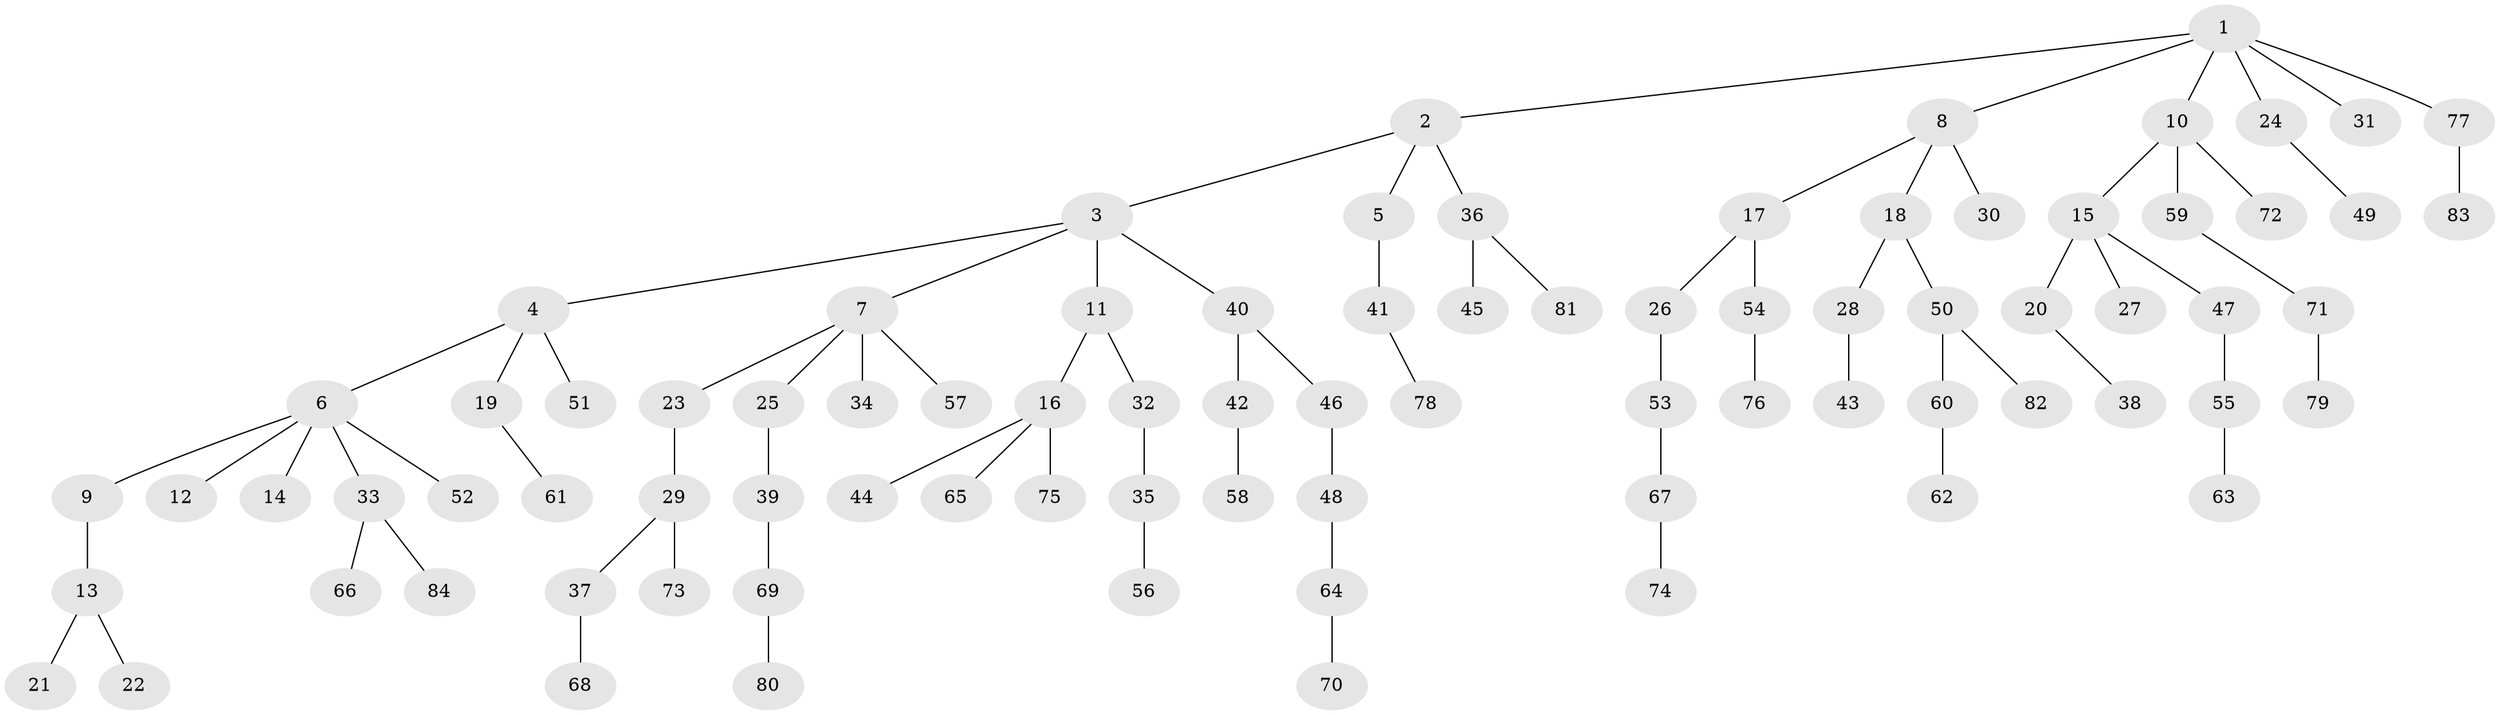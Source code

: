 // coarse degree distribution, {5: 0.058823529411764705, 4: 0.0392156862745098, 3: 0.17647058823529413, 2: 0.2549019607843137, 1: 0.47058823529411764}
// Generated by graph-tools (version 1.1) at 2025/51/03/04/25 22:51:45]
// undirected, 84 vertices, 83 edges
graph export_dot {
  node [color=gray90,style=filled];
  1;
  2;
  3;
  4;
  5;
  6;
  7;
  8;
  9;
  10;
  11;
  12;
  13;
  14;
  15;
  16;
  17;
  18;
  19;
  20;
  21;
  22;
  23;
  24;
  25;
  26;
  27;
  28;
  29;
  30;
  31;
  32;
  33;
  34;
  35;
  36;
  37;
  38;
  39;
  40;
  41;
  42;
  43;
  44;
  45;
  46;
  47;
  48;
  49;
  50;
  51;
  52;
  53;
  54;
  55;
  56;
  57;
  58;
  59;
  60;
  61;
  62;
  63;
  64;
  65;
  66;
  67;
  68;
  69;
  70;
  71;
  72;
  73;
  74;
  75;
  76;
  77;
  78;
  79;
  80;
  81;
  82;
  83;
  84;
  1 -- 2;
  1 -- 8;
  1 -- 10;
  1 -- 24;
  1 -- 31;
  1 -- 77;
  2 -- 3;
  2 -- 5;
  2 -- 36;
  3 -- 4;
  3 -- 7;
  3 -- 11;
  3 -- 40;
  4 -- 6;
  4 -- 19;
  4 -- 51;
  5 -- 41;
  6 -- 9;
  6 -- 12;
  6 -- 14;
  6 -- 33;
  6 -- 52;
  7 -- 23;
  7 -- 25;
  7 -- 34;
  7 -- 57;
  8 -- 17;
  8 -- 18;
  8 -- 30;
  9 -- 13;
  10 -- 15;
  10 -- 59;
  10 -- 72;
  11 -- 16;
  11 -- 32;
  13 -- 21;
  13 -- 22;
  15 -- 20;
  15 -- 27;
  15 -- 47;
  16 -- 44;
  16 -- 65;
  16 -- 75;
  17 -- 26;
  17 -- 54;
  18 -- 28;
  18 -- 50;
  19 -- 61;
  20 -- 38;
  23 -- 29;
  24 -- 49;
  25 -- 39;
  26 -- 53;
  28 -- 43;
  29 -- 37;
  29 -- 73;
  32 -- 35;
  33 -- 66;
  33 -- 84;
  35 -- 56;
  36 -- 45;
  36 -- 81;
  37 -- 68;
  39 -- 69;
  40 -- 42;
  40 -- 46;
  41 -- 78;
  42 -- 58;
  46 -- 48;
  47 -- 55;
  48 -- 64;
  50 -- 60;
  50 -- 82;
  53 -- 67;
  54 -- 76;
  55 -- 63;
  59 -- 71;
  60 -- 62;
  64 -- 70;
  67 -- 74;
  69 -- 80;
  71 -- 79;
  77 -- 83;
}
